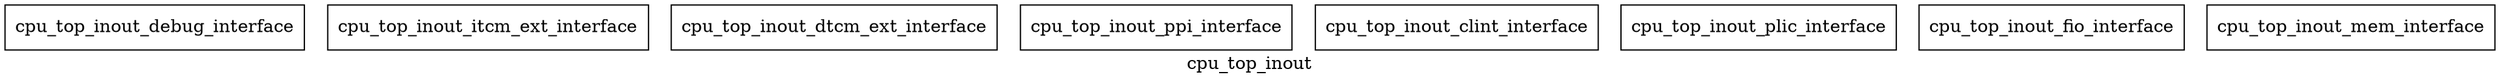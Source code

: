 digraph cluster_cpu_top_inout {
    label = "cpu_top_inout";
    cpu_top_inout_debug_interface  [ shape=box, label="cpu_top_inout_debug_interface", color="black", fontcolor="black" ];
    cpu_top_inout_itcm_ext_interface  [ shape=box, label="cpu_top_inout_itcm_ext_interface", color="black", fontcolor="black" ];
    cpu_top_inout_dtcm_ext_interface  [ shape=box, label="cpu_top_inout_dtcm_ext_interface", color="black", fontcolor="black" ];
    cpu_top_inout_ppi_interface  [ shape=box, label="cpu_top_inout_ppi_interface", color="black", fontcolor="black" ];
    cpu_top_inout_clint_interface  [ shape=box, label="cpu_top_inout_clint_interface", color="black", fontcolor="black" ];
    cpu_top_inout_plic_interface  [ shape=box, label="cpu_top_inout_plic_interface", color="black", fontcolor="black" ];
    cpu_top_inout_fio_interface  [ shape=box, label="cpu_top_inout_fio_interface", color="black", fontcolor="black" ];
    cpu_top_inout_mem_interface  [ shape=box, label="cpu_top_inout_mem_interface", color="black", fontcolor="black" ];
}
